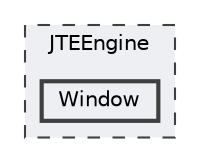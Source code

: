 digraph "JTEEngine/Window"
{
 // LATEX_PDF_SIZE
  bgcolor="transparent";
  edge [fontname=Helvetica,fontsize=10,labelfontname=Helvetica,labelfontsize=10];
  node [fontname=Helvetica,fontsize=10,shape=box,height=0.2,width=0.4];
  compound=true
  subgraph clusterdir_f206b926fb4f3f309d88ac0ec340a90b {
    graph [ bgcolor="#edeff3", pencolor="grey25", label="JTEEngine", fontname=Helvetica,fontsize=10 style="filled,dashed", URL="dir_f206b926fb4f3f309d88ac0ec340a90b.html",tooltip=""]
  dir_9749e30da172a5ce5e5555c9321a0bbf [label="Window", fillcolor="#edeff3", color="grey25", style="filled,bold", URL="dir_9749e30da172a5ce5e5555c9321a0bbf.html",tooltip=""];
  }
}
